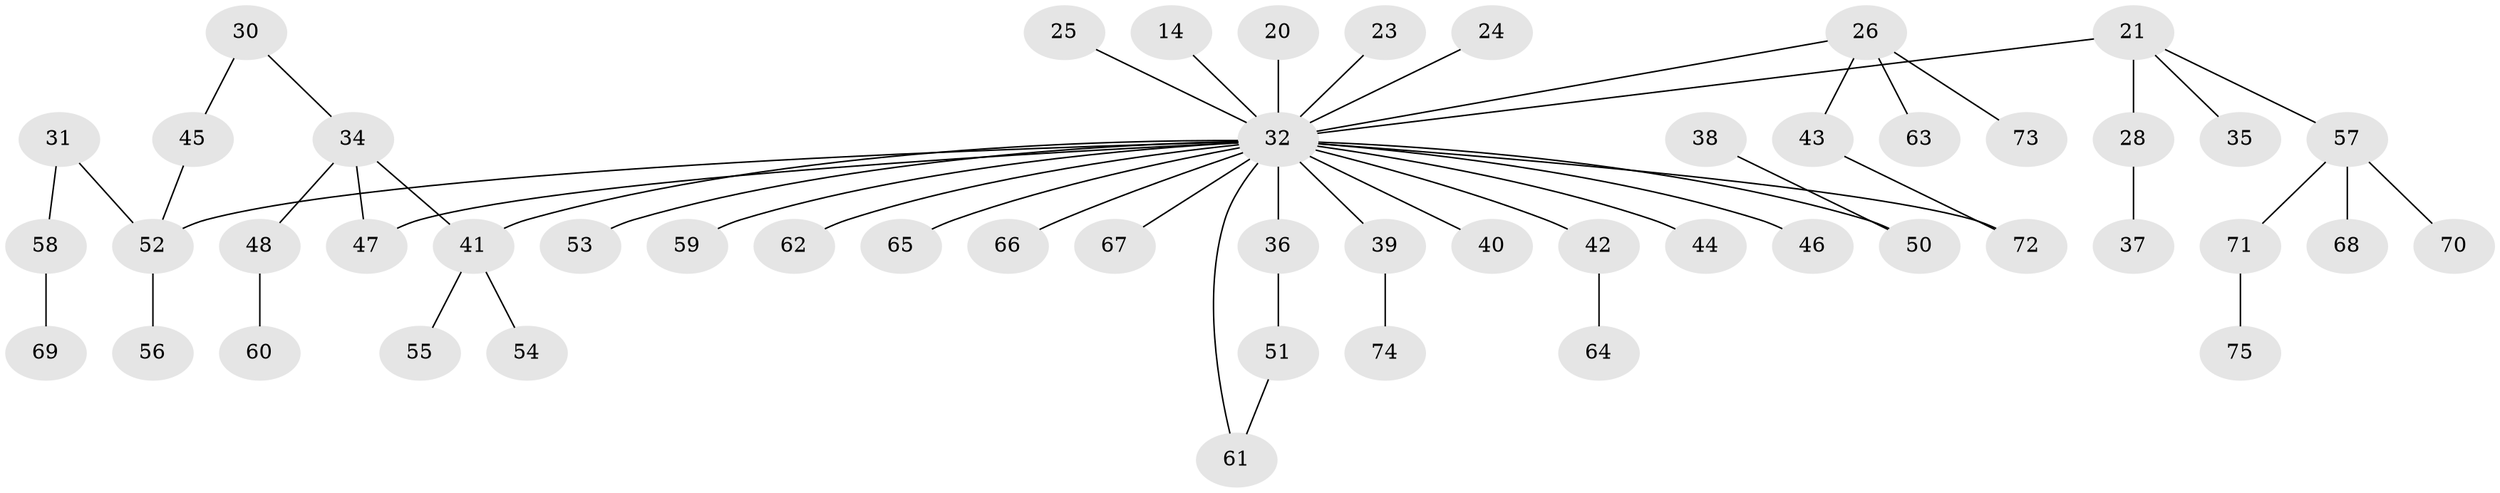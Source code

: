 // original degree distribution, {9: 0.013333333333333334, 4: 0.06666666666666667, 3: 0.10666666666666667, 5: 0.05333333333333334, 6: 0.013333333333333334, 2: 0.30666666666666664, 1: 0.44}
// Generated by graph-tools (version 1.1) at 2025/45/03/04/25 21:45:45]
// undirected, 52 vertices, 55 edges
graph export_dot {
graph [start="1"]
  node [color=gray90,style=filled];
  14;
  20;
  21 [super="+16"];
  23;
  24;
  25;
  26;
  28;
  30;
  31;
  32 [super="+29+10+12+18"];
  34 [super="+9"];
  35;
  36;
  37;
  38;
  39;
  40 [super="+17"];
  41 [super="+33+22"];
  42;
  43;
  44;
  45;
  46;
  47;
  48 [super="+19"];
  50 [super="+3"];
  51;
  52 [super="+13"];
  53;
  54;
  55;
  56;
  57 [super="+49+27"];
  58;
  59;
  60;
  61;
  62;
  63;
  64;
  65;
  66;
  67;
  68;
  69;
  70;
  71;
  72;
  73;
  74;
  75;
  14 -- 32;
  20 -- 32;
  21 -- 32 [weight=2];
  21 -- 35;
  21 -- 28;
  21 -- 57;
  23 -- 32;
  24 -- 32;
  25 -- 32;
  26 -- 43;
  26 -- 63;
  26 -- 73;
  26 -- 32;
  28 -- 37;
  30 -- 45;
  30 -- 34;
  31 -- 58;
  31 -- 52;
  32 -- 61;
  32 -- 72;
  32 -- 65;
  32 -- 39;
  32 -- 42;
  32 -- 47;
  32 -- 50;
  32 -- 52;
  32 -- 53;
  32 -- 62;
  32 -- 59;
  32 -- 66;
  32 -- 67;
  32 -- 36;
  32 -- 44;
  32 -- 46;
  32 -- 41;
  32 -- 40;
  34 -- 47;
  34 -- 41;
  34 -- 48;
  36 -- 51;
  38 -- 50;
  39 -- 74;
  41 -- 54;
  41 -- 55;
  42 -- 64;
  43 -- 72;
  45 -- 52;
  48 -- 60;
  51 -- 61;
  52 -- 56;
  57 -- 68;
  57 -- 71;
  57 -- 70;
  58 -- 69;
  71 -- 75;
}
